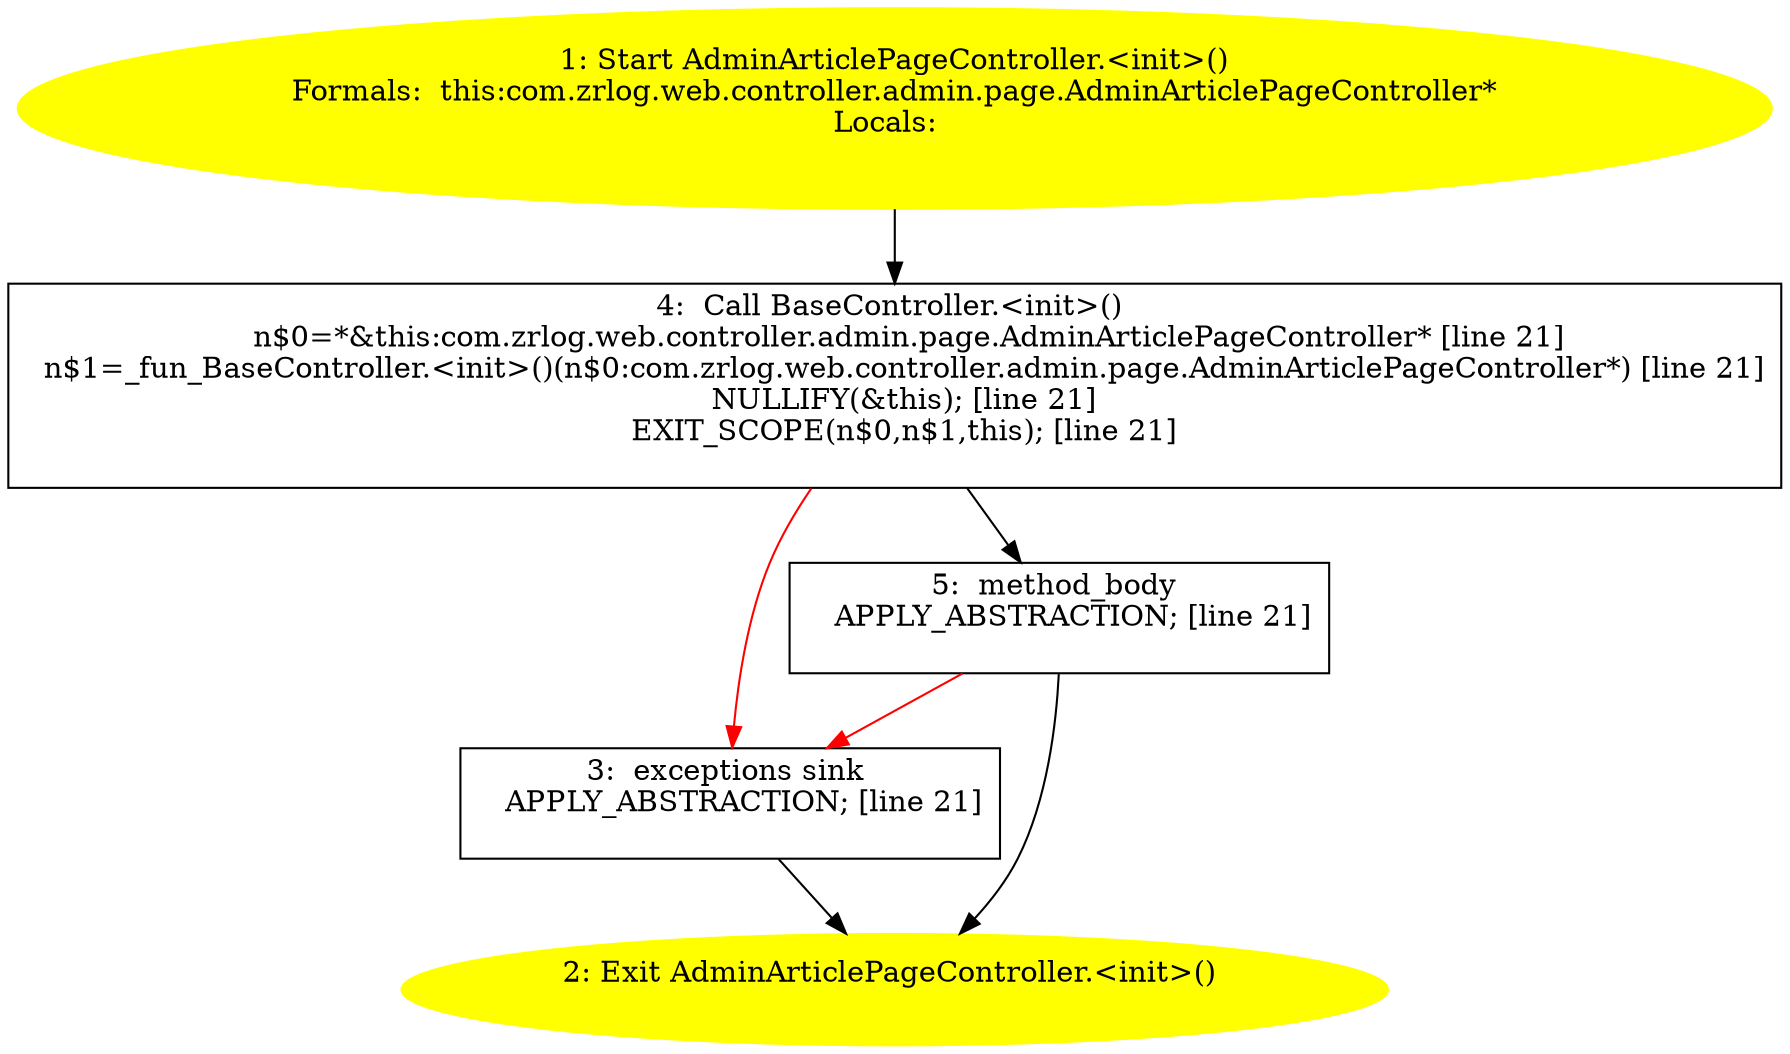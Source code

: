 /* @generated */
digraph cfg {
"com.zrlog.web.controller.admin.page.AdminArticlePageController.<init>().f70c3c1c6cbdb8625c02061ebe8c959c_1" [label="1: Start AdminArticlePageController.<init>()\nFormals:  this:com.zrlog.web.controller.admin.page.AdminArticlePageController*\nLocals:  \n  " color=yellow style=filled]
	

	 "com.zrlog.web.controller.admin.page.AdminArticlePageController.<init>().f70c3c1c6cbdb8625c02061ebe8c959c_1" -> "com.zrlog.web.controller.admin.page.AdminArticlePageController.<init>().f70c3c1c6cbdb8625c02061ebe8c959c_4" ;
"com.zrlog.web.controller.admin.page.AdminArticlePageController.<init>().f70c3c1c6cbdb8625c02061ebe8c959c_2" [label="2: Exit AdminArticlePageController.<init>() \n  " color=yellow style=filled]
	

"com.zrlog.web.controller.admin.page.AdminArticlePageController.<init>().f70c3c1c6cbdb8625c02061ebe8c959c_3" [label="3:  exceptions sink \n   APPLY_ABSTRACTION; [line 21]\n " shape="box"]
	

	 "com.zrlog.web.controller.admin.page.AdminArticlePageController.<init>().f70c3c1c6cbdb8625c02061ebe8c959c_3" -> "com.zrlog.web.controller.admin.page.AdminArticlePageController.<init>().f70c3c1c6cbdb8625c02061ebe8c959c_2" ;
"com.zrlog.web.controller.admin.page.AdminArticlePageController.<init>().f70c3c1c6cbdb8625c02061ebe8c959c_4" [label="4:  Call BaseController.<init>() \n   n$0=*&this:com.zrlog.web.controller.admin.page.AdminArticlePageController* [line 21]\n  n$1=_fun_BaseController.<init>()(n$0:com.zrlog.web.controller.admin.page.AdminArticlePageController*) [line 21]\n  NULLIFY(&this); [line 21]\n  EXIT_SCOPE(n$0,n$1,this); [line 21]\n " shape="box"]
	

	 "com.zrlog.web.controller.admin.page.AdminArticlePageController.<init>().f70c3c1c6cbdb8625c02061ebe8c959c_4" -> "com.zrlog.web.controller.admin.page.AdminArticlePageController.<init>().f70c3c1c6cbdb8625c02061ebe8c959c_5" ;
	 "com.zrlog.web.controller.admin.page.AdminArticlePageController.<init>().f70c3c1c6cbdb8625c02061ebe8c959c_4" -> "com.zrlog.web.controller.admin.page.AdminArticlePageController.<init>().f70c3c1c6cbdb8625c02061ebe8c959c_3" [color="red" ];
"com.zrlog.web.controller.admin.page.AdminArticlePageController.<init>().f70c3c1c6cbdb8625c02061ebe8c959c_5" [label="5:  method_body \n   APPLY_ABSTRACTION; [line 21]\n " shape="box"]
	

	 "com.zrlog.web.controller.admin.page.AdminArticlePageController.<init>().f70c3c1c6cbdb8625c02061ebe8c959c_5" -> "com.zrlog.web.controller.admin.page.AdminArticlePageController.<init>().f70c3c1c6cbdb8625c02061ebe8c959c_2" ;
	 "com.zrlog.web.controller.admin.page.AdminArticlePageController.<init>().f70c3c1c6cbdb8625c02061ebe8c959c_5" -> "com.zrlog.web.controller.admin.page.AdminArticlePageController.<init>().f70c3c1c6cbdb8625c02061ebe8c959c_3" [color="red" ];
}
